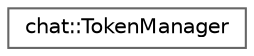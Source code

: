 digraph "Graphical Class Hierarchy"
{
 // LATEX_PDF_SIZE
  bgcolor="transparent";
  edge [fontname=Helvetica,fontsize=10,labelfontname=Helvetica,labelfontsize=10];
  node [fontname=Helvetica,fontsize=10,shape=box,height=0.2,width=0.4];
  rankdir="LR";
  Node0 [id="Node000000",label="chat::TokenManager",height=0.2,width=0.4,color="grey40", fillcolor="white", style="filled",URL="$classchat_1_1_token_manager.html",tooltip="Класс для управления токенами аутентификации."];
}
